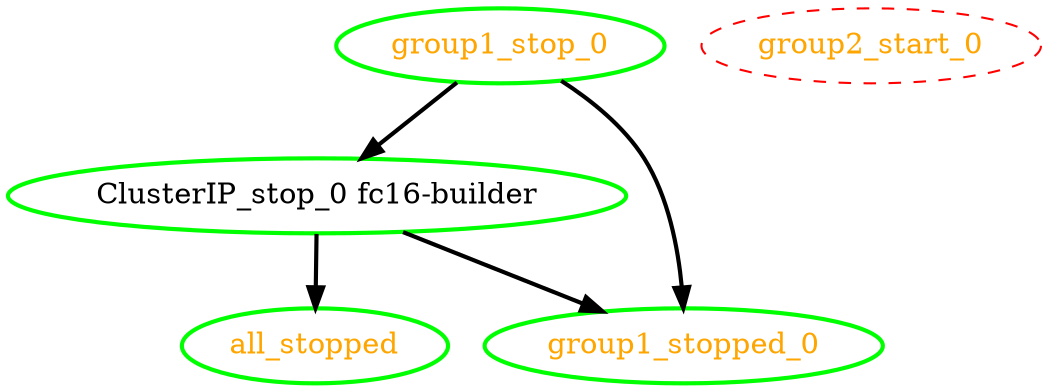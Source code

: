 digraph "g" {
"ClusterIP_stop_0 fc16-builder" -> "all_stopped" [ style = bold]
"ClusterIP_stop_0 fc16-builder" -> "group1_stopped_0" [ style = bold]
"ClusterIP_stop_0 fc16-builder" [ style=bold color="green" fontcolor="black"]
"all_stopped" [ style=bold color="green" fontcolor="orange"]
"group1_stop_0" -> "ClusterIP_stop_0 fc16-builder" [ style = bold]
"group1_stop_0" -> "group1_stopped_0" [ style = bold]
"group1_stop_0" [ style=bold color="green" fontcolor="orange"]
"group1_stopped_0" [ style=bold color="green" fontcolor="orange"]
"group2_start_0" [ style=dashed color="red" fontcolor="orange"]
}
